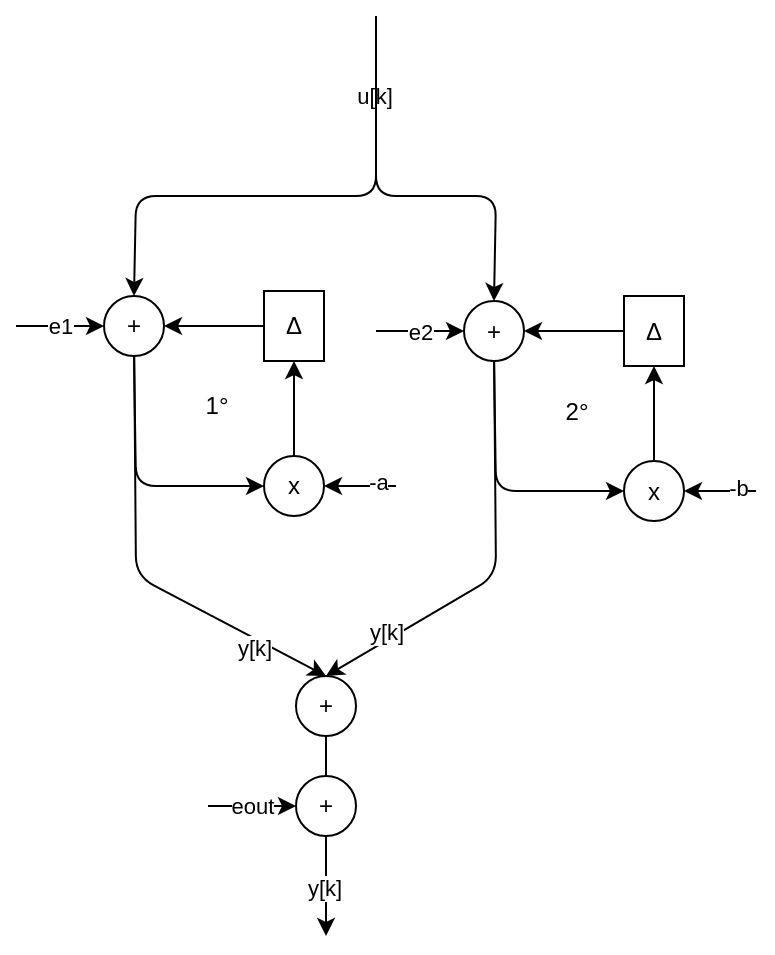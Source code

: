 <mxfile>
    <diagram id="DhyfjoJwPhvtXUc9nXnw" name="Page-1">
        <mxGraphModel dx="387" dy="470" grid="1" gridSize="10" guides="1" tooltips="1" connect="1" arrows="1" fold="1" page="1" pageScale="1" pageWidth="827" pageHeight="1169" math="0" shadow="0">
            <root>
                <mxCell id="0"/>
                <mxCell id="1" parent="0"/>
                <mxCell id="5" style="edgeStyle=none;html=1;entryX=0;entryY=0.5;entryDx=0;entryDy=0;" edge="1" parent="1" source="2" target="28">
                    <mxGeometry relative="1" as="geometry">
                        <mxPoint x="349" y="450" as="targetPoint"/>
                        <Array as="points">
                            <mxPoint x="350" y="430"/>
                        </Array>
                    </mxGeometry>
                </mxCell>
                <mxCell id="6" value="y[k&lt;span style=&quot;background-color: light-dark(#ffffff, var(--ge-dark-color, #121212));&quot;&gt;]&lt;/span&gt;" style="edgeLabel;html=1;align=center;verticalAlign=middle;resizable=0;points=[];" vertex="1" connectable="0" parent="5">
                    <mxGeometry x="0.646" y="-4" relative="1" as="geometry">
                        <mxPoint as="offset"/>
                    </mxGeometry>
                </mxCell>
                <mxCell id="10" style="edgeStyle=none;html=1;exitX=0.5;exitY=1;exitDx=0;exitDy=0;entryX=0;entryY=0.5;entryDx=0;entryDy=0;" edge="1" parent="1" source="2" target="9">
                    <mxGeometry relative="1" as="geometry">
                        <Array as="points">
                            <mxPoint x="350" y="385"/>
                        </Array>
                    </mxGeometry>
                </mxCell>
                <mxCell id="2" value="+" style="ellipse;whiteSpace=wrap;html=1;aspect=fixed;" vertex="1" parent="1">
                    <mxGeometry x="334" y="290" width="30" height="30" as="geometry"/>
                </mxCell>
                <mxCell id="4" style="edgeStyle=none;html=1;entryX=1;entryY=0.5;entryDx=0;entryDy=0;" edge="1" parent="1" source="3" target="2">
                    <mxGeometry relative="1" as="geometry"/>
                </mxCell>
                <mxCell id="3" value="&lt;meta charset=&quot;utf-8&quot;&gt;&lt;span lang=&quot;en&quot; class=&quot;BxUVEf ILfuVd&quot;&gt;&lt;span class=&quot;hgKElc&quot;&gt;&lt;span&gt;&lt;span&gt;Δ&lt;/span&gt;&lt;/span&gt;&lt;/span&gt;&lt;/span&gt;" style="rounded=0;whiteSpace=wrap;html=1;" vertex="1" parent="1">
                    <mxGeometry x="414" y="287.5" width="30" height="35" as="geometry"/>
                </mxCell>
                <mxCell id="7" value="" style="edgeStyle=none;orthogonalLoop=1;jettySize=auto;html=1;entryX=0.5;entryY=0;entryDx=0;entryDy=0;" edge="1" parent="1" target="2">
                    <mxGeometry width="100" relative="1" as="geometry">
                        <mxPoint x="470" y="150" as="sourcePoint"/>
                        <mxPoint x="410" y="160" as="targetPoint"/>
                        <Array as="points">
                            <mxPoint x="470" y="240"/>
                            <mxPoint x="350" y="240"/>
                        </Array>
                    </mxGeometry>
                </mxCell>
                <mxCell id="8" value="u[k]" style="edgeLabel;html=1;align=center;verticalAlign=middle;resizable=0;points=[];" vertex="1" connectable="0" parent="7">
                    <mxGeometry x="-0.341" y="-1" relative="1" as="geometry">
                        <mxPoint y="-46" as="offset"/>
                    </mxGeometry>
                </mxCell>
                <mxCell id="11" style="edgeStyle=none;html=1;entryX=0.5;entryY=1;entryDx=0;entryDy=0;" edge="1" parent="1" source="9" target="3">
                    <mxGeometry relative="1" as="geometry"/>
                </mxCell>
                <mxCell id="9" value="x" style="ellipse;whiteSpace=wrap;html=1;aspect=fixed;" vertex="1" parent="1">
                    <mxGeometry x="414" y="370" width="30" height="30" as="geometry"/>
                </mxCell>
                <mxCell id="12" value="1°" style="text;html=1;align=center;verticalAlign=middle;resizable=0;points=[];autosize=1;strokeColor=none;fillColor=none;" vertex="1" parent="1">
                    <mxGeometry x="375" y="330" width="30" height="30" as="geometry"/>
                </mxCell>
                <mxCell id="14" value="e1" style="edgeStyle=none;orthogonalLoop=1;jettySize=auto;html=1;entryX=0;entryY=0.5;entryDx=0;entryDy=0;" edge="1" parent="1" target="2">
                    <mxGeometry width="100" relative="1" as="geometry">
                        <mxPoint x="290" y="305" as="sourcePoint"/>
                        <mxPoint x="334" y="355" as="targetPoint"/>
                        <Array as="points"/>
                    </mxGeometry>
                </mxCell>
                <mxCell id="15" style="edgeStyle=none;html=1;entryX=0;entryY=0.5;entryDx=0;entryDy=0;" edge="1" parent="1" target="28">
                    <mxGeometry relative="1" as="geometry">
                        <mxPoint x="529" y="452.5" as="targetPoint"/>
                        <mxPoint x="529.085" y="322.5" as="sourcePoint"/>
                        <Array as="points">
                            <mxPoint x="530" y="430"/>
                        </Array>
                    </mxGeometry>
                </mxCell>
                <mxCell id="16" value="y[k&lt;span style=&quot;background-color: light-dark(#ffffff, var(--ge-dark-color, #121212));&quot;&gt;]&lt;/span&gt;" style="edgeLabel;html=1;align=center;verticalAlign=middle;resizable=0;points=[];" vertex="1" connectable="0" parent="15">
                    <mxGeometry x="0.646" y="-4" relative="1" as="geometry">
                        <mxPoint as="offset"/>
                    </mxGeometry>
                </mxCell>
                <mxCell id="21" value="" style="edgeStyle=none;orthogonalLoop=1;jettySize=auto;html=1;entryX=0.5;entryY=0;entryDx=0;entryDy=0;" edge="1" parent="1">
                    <mxGeometry width="100" relative="1" as="geometry">
                        <mxPoint x="470" y="150" as="sourcePoint"/>
                        <mxPoint x="529.0" y="292.5" as="targetPoint"/>
                        <Array as="points">
                            <mxPoint x="470" y="240"/>
                            <mxPoint x="530" y="240"/>
                        </Array>
                    </mxGeometry>
                </mxCell>
                <mxCell id="29" style="edgeStyle=none;html=1;" edge="1" parent="1" source="28">
                    <mxGeometry relative="1" as="geometry">
                        <mxPoint x="445" y="610" as="targetPoint"/>
                    </mxGeometry>
                </mxCell>
                <mxCell id="30" value="y[k]" style="edgeLabel;html=1;align=center;verticalAlign=middle;resizable=0;points=[];" vertex="1" connectable="0" parent="29">
                    <mxGeometry x="-0.512" y="-2" relative="1" as="geometry">
                        <mxPoint x="1" y="51" as="offset"/>
                    </mxGeometry>
                </mxCell>
                <mxCell id="28" value="+" style="ellipse;whiteSpace=wrap;html=1;aspect=fixed;direction=south;" vertex="1" parent="1">
                    <mxGeometry x="430" y="480" width="30" height="30" as="geometry"/>
                </mxCell>
                <mxCell id="31" value="+" style="ellipse;whiteSpace=wrap;html=1;aspect=fixed;" vertex="1" parent="1">
                    <mxGeometry x="430" y="530" width="30" height="30" as="geometry"/>
                </mxCell>
                <mxCell id="32" value="eout" style="edgeStyle=none;orthogonalLoop=1;jettySize=auto;html=1;entryX=0;entryY=0.5;entryDx=0;entryDy=0;" edge="1" parent="1" target="31">
                    <mxGeometry width="100" relative="1" as="geometry">
                        <mxPoint x="386" y="545" as="sourcePoint"/>
                        <mxPoint x="426" y="530" as="targetPoint"/>
                        <Array as="points"/>
                    </mxGeometry>
                </mxCell>
                <mxCell id="34" value="" style="edgeStyle=none;orthogonalLoop=1;jettySize=auto;html=1;entryX=1;entryY=0.5;entryDx=0;entryDy=0;" edge="1" parent="1" target="9">
                    <mxGeometry width="100" relative="1" as="geometry">
                        <mxPoint x="480" y="385" as="sourcePoint"/>
                        <mxPoint x="500" y="420" as="targetPoint"/>
                        <Array as="points"/>
                    </mxGeometry>
                </mxCell>
                <mxCell id="35" value="-a" style="edgeLabel;html=1;align=center;verticalAlign=middle;resizable=0;points=[];" vertex="1" connectable="0" parent="34">
                    <mxGeometry x="-0.496" y="-2" relative="1" as="geometry">
                        <mxPoint as="offset"/>
                    </mxGeometry>
                </mxCell>
                <mxCell id="36" style="edgeStyle=none;html=1;exitX=0.5;exitY=1;exitDx=0;exitDy=0;entryX=0;entryY=0.5;entryDx=0;entryDy=0;" edge="1" parent="1" source="37" target="41">
                    <mxGeometry relative="1" as="geometry">
                        <Array as="points">
                            <mxPoint x="530" y="387.5"/>
                        </Array>
                    </mxGeometry>
                </mxCell>
                <mxCell id="37" value="+" style="ellipse;whiteSpace=wrap;html=1;aspect=fixed;" vertex="1" parent="1">
                    <mxGeometry x="514" y="292.5" width="30" height="30" as="geometry"/>
                </mxCell>
                <mxCell id="38" style="edgeStyle=none;html=1;entryX=1;entryY=0.5;entryDx=0;entryDy=0;" edge="1" parent="1" source="39" target="37">
                    <mxGeometry relative="1" as="geometry"/>
                </mxCell>
                <mxCell id="39" value="&lt;meta charset=&quot;utf-8&quot;&gt;&lt;span lang=&quot;en&quot; class=&quot;BxUVEf ILfuVd&quot;&gt;&lt;span class=&quot;hgKElc&quot;&gt;&lt;span&gt;&lt;span&gt;Δ&lt;/span&gt;&lt;/span&gt;&lt;/span&gt;&lt;/span&gt;" style="rounded=0;whiteSpace=wrap;html=1;" vertex="1" parent="1">
                    <mxGeometry x="594" y="290" width="30" height="35" as="geometry"/>
                </mxCell>
                <mxCell id="40" style="edgeStyle=none;html=1;entryX=0.5;entryY=1;entryDx=0;entryDy=0;" edge="1" parent="1" source="41" target="39">
                    <mxGeometry relative="1" as="geometry"/>
                </mxCell>
                <mxCell id="41" value="x" style="ellipse;whiteSpace=wrap;html=1;aspect=fixed;" vertex="1" parent="1">
                    <mxGeometry x="594" y="372.5" width="30" height="30" as="geometry"/>
                </mxCell>
                <mxCell id="42" value="2°" style="text;html=1;align=center;verticalAlign=middle;resizable=0;points=[];autosize=1;strokeColor=none;fillColor=none;" vertex="1" parent="1">
                    <mxGeometry x="555" y="332.5" width="30" height="30" as="geometry"/>
                </mxCell>
                <mxCell id="43" value="e2" style="edgeStyle=none;orthogonalLoop=1;jettySize=auto;html=1;entryX=0;entryY=0.5;entryDx=0;entryDy=0;" edge="1" parent="1" target="37">
                    <mxGeometry width="100" relative="1" as="geometry">
                        <mxPoint x="470" y="307.5" as="sourcePoint"/>
                        <mxPoint x="514" y="357.5" as="targetPoint"/>
                        <Array as="points"/>
                    </mxGeometry>
                </mxCell>
                <mxCell id="44" value="" style="edgeStyle=none;orthogonalLoop=1;jettySize=auto;html=1;entryX=1;entryY=0.5;entryDx=0;entryDy=0;" edge="1" parent="1" target="41">
                    <mxGeometry width="100" relative="1" as="geometry">
                        <mxPoint x="660" y="387.5" as="sourcePoint"/>
                        <mxPoint x="680" y="422.5" as="targetPoint"/>
                        <Array as="points"/>
                    </mxGeometry>
                </mxCell>
                <mxCell id="45" value="-b" style="edgeLabel;html=1;align=center;verticalAlign=middle;resizable=0;points=[];" vertex="1" connectable="0" parent="44">
                    <mxGeometry x="-0.496" y="-2" relative="1" as="geometry">
                        <mxPoint as="offset"/>
                    </mxGeometry>
                </mxCell>
            </root>
        </mxGraphModel>
    </diagram>
</mxfile>